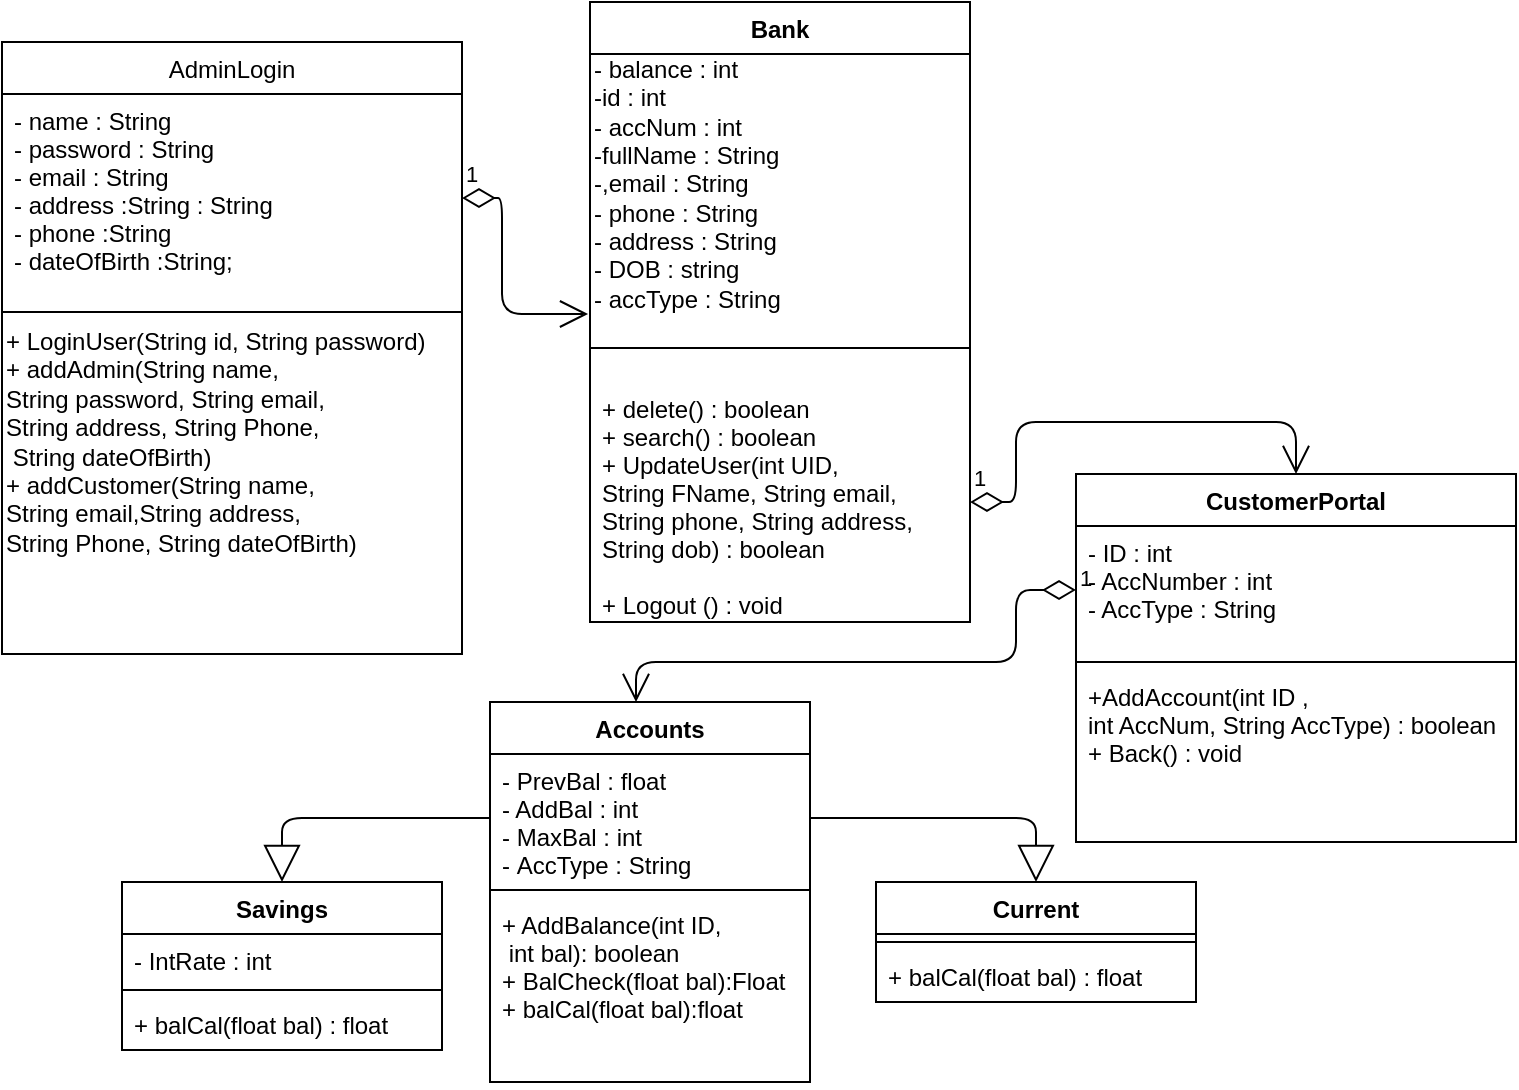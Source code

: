 <mxfile version="13.3.9" type="device"><diagram id="C5RBs43oDa-KdzZeNtuy" name="Page-1"><mxGraphModel dx="2531" dy="988" grid="1" gridSize="10" guides="1" tooltips="1" connect="1" arrows="1" fold="1" page="1" pageScale="1" pageWidth="827" pageHeight="1169" math="0" shadow="0"><root><mxCell id="WIyWlLk6GJQsqaUBKTNV-0"/><mxCell id="WIyWlLk6GJQsqaUBKTNV-1" parent="WIyWlLk6GJQsqaUBKTNV-0"/><mxCell id="8ZDhl-IcN-OFR-dgTZbb-29" value="1" style="endArrow=open;html=1;endSize=12;startArrow=diamondThin;startSize=14;startFill=0;edgeStyle=orthogonalEdgeStyle;align=left;verticalAlign=bottom;exitX=1;exitY=0.5;exitDx=0;exitDy=0;entryX=0.5;entryY=0;entryDx=0;entryDy=0;" parent="WIyWlLk6GJQsqaUBKTNV-1" source="8ZDhl-IcN-OFR-dgTZbb-11" target="8ZDhl-IcN-OFR-dgTZbb-12" edge="1"><mxGeometry x="-1" y="3" relative="1" as="geometry"><mxPoint x="-350" y="308" as="sourcePoint"/><mxPoint x="-350" y="330" as="targetPoint"/><Array as="points"><mxPoint x="-270" y="350"/><mxPoint x="-270" y="310"/><mxPoint x="-130" y="310"/></Array></mxGeometry></mxCell><mxCell id="8ZDhl-IcN-OFR-dgTZbb-31" value="1" style="endArrow=open;html=1;endSize=12;startArrow=diamondThin;startSize=14;startFill=0;edgeStyle=orthogonalEdgeStyle;align=left;verticalAlign=bottom;exitX=0;exitY=0.5;exitDx=0;exitDy=0;entryX=0.5;entryY=0;entryDx=0;entryDy=0;" parent="WIyWlLk6GJQsqaUBKTNV-1" source="8ZDhl-IcN-OFR-dgTZbb-13" edge="1"><mxGeometry x="-1" y="3" relative="1" as="geometry"><mxPoint x="-460" y="310" as="sourcePoint"/><mxPoint x="-460.0" y="450" as="targetPoint"/><Array as="points"><mxPoint x="-270" y="394"/><mxPoint x="-270" y="430"/><mxPoint x="-460" y="430"/></Array></mxGeometry></mxCell><mxCell id="8ZDhl-IcN-OFR-dgTZbb-34" value="" style="endArrow=block;endSize=16;endFill=0;html=1;exitX=0;exitY=0.5;exitDx=0;exitDy=0;entryX=0.5;entryY=0;entryDx=0;entryDy=0;" parent="WIyWlLk6GJQsqaUBKTNV-1" source="8ZDhl-IcN-OFR-dgTZbb-5" target="8ZDhl-IcN-OFR-dgTZbb-16" edge="1"><mxGeometry x="-0.125" y="-70" width="160" relative="1" as="geometry"><mxPoint x="-457" y="510" as="sourcePoint"/><mxPoint x="-297" y="510" as="targetPoint"/><mxPoint x="-1" as="offset"/><Array as="points"><mxPoint x="-637" y="508"/></Array></mxGeometry></mxCell><mxCell id="8ZDhl-IcN-OFR-dgTZbb-35" value="" style="endArrow=block;endSize=16;endFill=0;html=1;entryX=0.5;entryY=0;entryDx=0;entryDy=0;exitX=1;exitY=0.5;exitDx=0;exitDy=0;" parent="WIyWlLk6GJQsqaUBKTNV-1" source="8ZDhl-IcN-OFR-dgTZbb-5" target="8ZDhl-IcN-OFR-dgTZbb-20" edge="1"><mxGeometry x="-0.125" y="-70" width="160" relative="1" as="geometry"><mxPoint x="-450" y="490" as="sourcePoint"/><mxPoint x="-290" y="490" as="targetPoint"/><mxPoint x="-1" as="offset"/><Array as="points"><mxPoint x="-260" y="508"/></Array></mxGeometry></mxCell><mxCell id="8ZDhl-IcN-OFR-dgTZbb-37" value="1" style="endArrow=open;html=1;endSize=12;startArrow=diamondThin;startSize=14;startFill=0;edgeStyle=orthogonalEdgeStyle;align=left;verticalAlign=bottom;exitX=1;exitY=0.5;exitDx=0;exitDy=0;entryX=-0.005;entryY=1;entryDx=0;entryDy=0;entryPerimeter=0;" parent="WIyWlLk6GJQsqaUBKTNV-1" source="zkfFHV4jXpPFQw0GAbJ--14" target="F-EvtJtiLZXs8VMy1woE-3" edge="1"><mxGeometry x="-1" y="3" relative="1" as="geometry"><mxPoint x="-497" y="70.0" as="sourcePoint"/><mxPoint x="-357" y="70.0" as="targetPoint"/><Array as="points"><mxPoint x="-527" y="198"/><mxPoint x="-527" y="256"/></Array></mxGeometry></mxCell><mxCell id="8ZDhl-IcN-OFR-dgTZbb-8" value="Bank" style="swimlane;fontStyle=1;align=center;verticalAlign=top;childLayout=stackLayout;horizontal=1;startSize=26;horizontalStack=0;resizeParent=1;resizeParentMax=0;resizeLast=0;collapsible=1;marginBottom=0;" parent="WIyWlLk6GJQsqaUBKTNV-1" vertex="1"><mxGeometry x="-483" y="100" width="190" height="310" as="geometry"/></mxCell><mxCell id="F-EvtJtiLZXs8VMy1woE-3" value="- balance : int&lt;br&gt;-id : int&lt;br&gt;- accNum : int&lt;br&gt;-fullName : String&lt;br&gt;-,email : String&lt;br&gt;- phone : String&lt;br&gt;- address : String&lt;br&gt;- DOB : string &lt;br&gt;- accType : String" style="text;html=1;align=left;verticalAlign=middle;resizable=0;points=[];autosize=1;" parent="8ZDhl-IcN-OFR-dgTZbb-8" vertex="1"><mxGeometry y="26" width="190" height="130" as="geometry"/></mxCell><mxCell id="8ZDhl-IcN-OFR-dgTZbb-10" value="" style="line;strokeWidth=1;fillColor=none;align=left;verticalAlign=middle;spacingTop=-1;spacingLeft=3;spacingRight=3;rotatable=0;labelPosition=right;points=[];portConstraint=eastwest;" parent="8ZDhl-IcN-OFR-dgTZbb-8" vertex="1"><mxGeometry y="156" width="190" height="34" as="geometry"/></mxCell><mxCell id="8ZDhl-IcN-OFR-dgTZbb-11" value="+ delete() : boolean&#10;+ search() : boolean&#10;+ UpdateUser(int UID, &#10;String FName, String email, &#10;String phone, String address,&#10;String dob) : boolean&#10;&#10;+ Logout () : void" style="text;strokeColor=none;fillColor=none;align=left;verticalAlign=top;spacingLeft=4;spacingRight=4;overflow=hidden;rotatable=0;points=[[0,0.5],[1,0.5]];portConstraint=eastwest;" parent="8ZDhl-IcN-OFR-dgTZbb-8" vertex="1"><mxGeometry y="190" width="190" height="120" as="geometry"/></mxCell><mxCell id="8ZDhl-IcN-OFR-dgTZbb-4" value="Accounts" style="swimlane;fontStyle=1;align=center;verticalAlign=top;childLayout=stackLayout;horizontal=1;startSize=26;horizontalStack=0;resizeParent=1;resizeParentMax=0;resizeLast=0;collapsible=1;marginBottom=0;" parent="WIyWlLk6GJQsqaUBKTNV-1" vertex="1"><mxGeometry x="-533" y="450" width="160" height="190" as="geometry"/></mxCell><mxCell id="8ZDhl-IcN-OFR-dgTZbb-5" value="- PrevBal : float&#10;- AddBal : int&#10;- MaxBal : int&#10;- AccType : String" style="text;strokeColor=none;fillColor=none;align=left;verticalAlign=top;spacingLeft=4;spacingRight=4;overflow=hidden;rotatable=0;points=[[0,0.5],[1,0.5]];portConstraint=eastwest;" parent="8ZDhl-IcN-OFR-dgTZbb-4" vertex="1"><mxGeometry y="26" width="160" height="64" as="geometry"/></mxCell><mxCell id="8ZDhl-IcN-OFR-dgTZbb-6" value="" style="line;strokeWidth=1;fillColor=none;align=left;verticalAlign=middle;spacingTop=-1;spacingLeft=3;spacingRight=3;rotatable=0;labelPosition=right;points=[];portConstraint=eastwest;" parent="8ZDhl-IcN-OFR-dgTZbb-4" vertex="1"><mxGeometry y="90" width="160" height="8" as="geometry"/></mxCell><mxCell id="8ZDhl-IcN-OFR-dgTZbb-7" value="+ AddBalance(int ID,&#10; int bal): boolean&#10;+ BalCheck(float bal):Float&#10;+ balCal(float bal):float &#10;" style="text;strokeColor=none;fillColor=none;align=left;verticalAlign=top;spacingLeft=4;spacingRight=4;overflow=hidden;rotatable=0;points=[[0,0.5],[1,0.5]];portConstraint=eastwest;" parent="8ZDhl-IcN-OFR-dgTZbb-4" vertex="1"><mxGeometry y="98" width="160" height="92" as="geometry"/></mxCell><mxCell id="8ZDhl-IcN-OFR-dgTZbb-20" value="Current" style="swimlane;fontStyle=1;align=center;verticalAlign=top;childLayout=stackLayout;horizontal=1;startSize=26;horizontalStack=0;resizeParent=1;resizeParentMax=0;resizeLast=0;collapsible=1;marginBottom=0;" parent="WIyWlLk6GJQsqaUBKTNV-1" vertex="1"><mxGeometry x="-340" y="540" width="160" height="60" as="geometry"/></mxCell><mxCell id="8ZDhl-IcN-OFR-dgTZbb-22" value="" style="line;strokeWidth=1;fillColor=none;align=left;verticalAlign=middle;spacingTop=-1;spacingLeft=3;spacingRight=3;rotatable=0;labelPosition=right;points=[];portConstraint=eastwest;" parent="8ZDhl-IcN-OFR-dgTZbb-20" vertex="1"><mxGeometry y="26" width="160" height="8" as="geometry"/></mxCell><mxCell id="8ZDhl-IcN-OFR-dgTZbb-23" value="+ balCal(float bal) : float" style="text;strokeColor=none;fillColor=none;align=left;verticalAlign=top;spacingLeft=4;spacingRight=4;overflow=hidden;rotatable=0;points=[[0,0.5],[1,0.5]];portConstraint=eastwest;" parent="8ZDhl-IcN-OFR-dgTZbb-20" vertex="1"><mxGeometry y="34" width="160" height="26" as="geometry"/></mxCell><mxCell id="8ZDhl-IcN-OFR-dgTZbb-16" value="Savings" style="swimlane;fontStyle=1;align=center;verticalAlign=top;childLayout=stackLayout;horizontal=1;startSize=26;horizontalStack=0;resizeParent=1;resizeParentMax=0;resizeLast=0;collapsible=1;marginBottom=0;" parent="WIyWlLk6GJQsqaUBKTNV-1" vertex="1"><mxGeometry x="-717" y="540" width="160" height="84" as="geometry"/></mxCell><mxCell id="8ZDhl-IcN-OFR-dgTZbb-17" value="- IntRate : int" style="text;strokeColor=none;fillColor=none;align=left;verticalAlign=top;spacingLeft=4;spacingRight=4;overflow=hidden;rotatable=0;points=[[0,0.5],[1,0.5]];portConstraint=eastwest;" parent="8ZDhl-IcN-OFR-dgTZbb-16" vertex="1"><mxGeometry y="26" width="160" height="24" as="geometry"/></mxCell><mxCell id="8ZDhl-IcN-OFR-dgTZbb-18" value="" style="line;strokeWidth=1;fillColor=none;align=left;verticalAlign=middle;spacingTop=-1;spacingLeft=3;spacingRight=3;rotatable=0;labelPosition=right;points=[];portConstraint=eastwest;" parent="8ZDhl-IcN-OFR-dgTZbb-16" vertex="1"><mxGeometry y="50" width="160" height="8" as="geometry"/></mxCell><mxCell id="8ZDhl-IcN-OFR-dgTZbb-19" value="+ balCal(float bal) : float" style="text;strokeColor=none;fillColor=none;align=left;verticalAlign=top;spacingLeft=4;spacingRight=4;overflow=hidden;rotatable=0;points=[[0,0.5],[1,0.5]];portConstraint=eastwest;" parent="8ZDhl-IcN-OFR-dgTZbb-16" vertex="1"><mxGeometry y="58" width="160" height="26" as="geometry"/></mxCell><mxCell id="8ZDhl-IcN-OFR-dgTZbb-12" value="CustomerPortal" style="swimlane;fontStyle=1;align=center;verticalAlign=top;childLayout=stackLayout;horizontal=1;startSize=26;horizontalStack=0;resizeParent=1;resizeParentMax=0;resizeLast=0;collapsible=1;marginBottom=0;" parent="WIyWlLk6GJQsqaUBKTNV-1" vertex="1"><mxGeometry x="-240" y="336" width="220" height="184" as="geometry"/></mxCell><mxCell id="8ZDhl-IcN-OFR-dgTZbb-13" value="- ID : int&#10;- AccNumber : int&#10;- AccType : String&#10;" style="text;strokeColor=none;fillColor=none;align=left;verticalAlign=top;spacingLeft=4;spacingRight=4;overflow=hidden;rotatable=0;points=[[0,0.5],[1,0.5]];portConstraint=eastwest;" parent="8ZDhl-IcN-OFR-dgTZbb-12" vertex="1"><mxGeometry y="26" width="220" height="64" as="geometry"/></mxCell><mxCell id="8ZDhl-IcN-OFR-dgTZbb-14" value="" style="line;strokeWidth=1;fillColor=none;align=left;verticalAlign=middle;spacingTop=-1;spacingLeft=3;spacingRight=3;rotatable=0;labelPosition=right;points=[];portConstraint=eastwest;" parent="8ZDhl-IcN-OFR-dgTZbb-12" vertex="1"><mxGeometry y="90" width="220" height="8" as="geometry"/></mxCell><mxCell id="8ZDhl-IcN-OFR-dgTZbb-15" value="+AddAccount(int ID ,&#10;int AccNum, String AccType) : boolean&#10;+ Back() : void" style="text;strokeColor=none;fillColor=none;align=left;verticalAlign=top;spacingLeft=4;spacingRight=4;overflow=hidden;rotatable=0;points=[[0,0.5],[1,0.5]];portConstraint=eastwest;" parent="8ZDhl-IcN-OFR-dgTZbb-12" vertex="1"><mxGeometry y="98" width="220" height="86" as="geometry"/></mxCell><mxCell id="zkfFHV4jXpPFQw0GAbJ--13" value="AdminLogin" style="swimlane;fontStyle=0;align=center;verticalAlign=top;childLayout=stackLayout;horizontal=1;startSize=26;horizontalStack=0;resizeParent=1;resizeLast=0;collapsible=1;marginBottom=0;rounded=0;shadow=0;strokeWidth=1;" parent="WIyWlLk6GJQsqaUBKTNV-1" vertex="1"><mxGeometry x="-777" y="120" width="230" height="306" as="geometry"><mxRectangle x="340" y="380" width="170" height="26" as="alternateBounds"/></mxGeometry></mxCell><mxCell id="zkfFHV4jXpPFQw0GAbJ--14" value="- name : String&#10;- password : String &#10;- email : String&#10;- address :String : String&#10;- phone :String&#10;- dateOfBirth :String;" style="text;align=left;verticalAlign=top;spacingLeft=4;spacingRight=4;overflow=hidden;rotatable=0;points=[[0,0.5],[1,0.5]];portConstraint=eastwest;" parent="zkfFHV4jXpPFQw0GAbJ--13" vertex="1"><mxGeometry y="26" width="230" height="104" as="geometry"/></mxCell><mxCell id="zkfFHV4jXpPFQw0GAbJ--15" value="" style="line;html=1;strokeWidth=1;align=left;verticalAlign=middle;spacingTop=-1;spacingLeft=3;spacingRight=3;rotatable=0;labelPosition=right;points=[];portConstraint=eastwest;" parent="zkfFHV4jXpPFQw0GAbJ--13" vertex="1"><mxGeometry y="130" width="230" height="10" as="geometry"/></mxCell><mxCell id="bDX2cVFzkArVMaqxrvhs-11" value="+ LoginUser(String id, String password)&lt;br&gt;+&amp;nbsp;addAdmin(String name, &lt;br&gt;String password, String email,&lt;br&gt;String address, String Phone,&lt;br&gt;&amp;nbsp;String dateOfBirth)&amp;nbsp;&lt;br&gt;+&amp;nbsp;addCustomer(String name, &lt;br&gt;String email,String address, &lt;br&gt;String Phone, String dateOfBirth)&amp;nbsp;" style="text;html=1;align=left;verticalAlign=middle;resizable=0;points=[];autosize=1;" parent="zkfFHV4jXpPFQw0GAbJ--13" vertex="1"><mxGeometry y="140" width="230" height="120" as="geometry"/></mxCell></root></mxGraphModel></diagram></mxfile>
